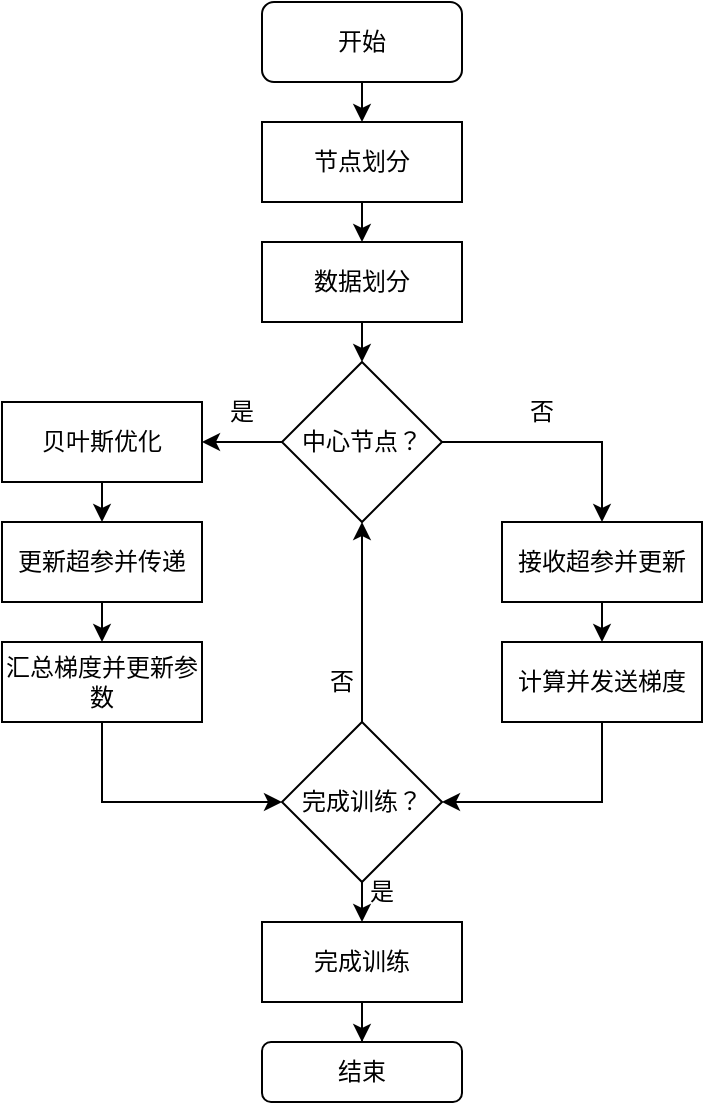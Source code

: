 <mxfile version="15.6.0" type="github">
  <diagram id="Hee7hXXPrNY1kXYa3pr2" name="Page-1">
    <mxGraphModel dx="1038" dy="544" grid="1" gridSize="10" guides="1" tooltips="1" connect="1" arrows="1" fold="1" page="1" pageScale="1" pageWidth="827" pageHeight="1169" math="0" shadow="0">
      <root>
        <mxCell id="0" />
        <mxCell id="1" parent="0" />
        <mxCell id="HEA8HlkfF6FuIHNrmnbo-9" style="edgeStyle=orthogonalEdgeStyle;rounded=0;orthogonalLoop=1;jettySize=auto;html=1;exitX=0.5;exitY=1;exitDx=0;exitDy=0;entryX=0.5;entryY=0;entryDx=0;entryDy=0;" edge="1" parent="1" source="HEA8HlkfF6FuIHNrmnbo-1" target="HEA8HlkfF6FuIHNrmnbo-3">
          <mxGeometry relative="1" as="geometry" />
        </mxCell>
        <mxCell id="HEA8HlkfF6FuIHNrmnbo-1" value="开始" style="rounded=1;whiteSpace=wrap;html=1;" vertex="1" parent="1">
          <mxGeometry x="280" y="50" width="100" height="40" as="geometry" />
        </mxCell>
        <mxCell id="HEA8HlkfF6FuIHNrmnbo-10" style="edgeStyle=orthogonalEdgeStyle;rounded=0;orthogonalLoop=1;jettySize=auto;html=1;exitX=0.5;exitY=1;exitDx=0;exitDy=0;entryX=0.5;entryY=0;entryDx=0;entryDy=0;" edge="1" parent="1" source="HEA8HlkfF6FuIHNrmnbo-3" target="HEA8HlkfF6FuIHNrmnbo-8">
          <mxGeometry relative="1" as="geometry" />
        </mxCell>
        <mxCell id="HEA8HlkfF6FuIHNrmnbo-3" value="节点划分" style="rounded=0;whiteSpace=wrap;html=1;" vertex="1" parent="1">
          <mxGeometry x="280" y="110" width="100" height="40" as="geometry" />
        </mxCell>
        <mxCell id="HEA8HlkfF6FuIHNrmnbo-20" style="edgeStyle=orthogonalEdgeStyle;rounded=0;orthogonalLoop=1;jettySize=auto;html=1;exitX=0;exitY=0.5;exitDx=0;exitDy=0;entryX=1;entryY=0.5;entryDx=0;entryDy=0;" edge="1" parent="1" source="HEA8HlkfF6FuIHNrmnbo-5" target="HEA8HlkfF6FuIHNrmnbo-13">
          <mxGeometry relative="1" as="geometry" />
        </mxCell>
        <mxCell id="HEA8HlkfF6FuIHNrmnbo-27" style="edgeStyle=orthogonalEdgeStyle;rounded=0;orthogonalLoop=1;jettySize=auto;html=1;exitX=1;exitY=0.5;exitDx=0;exitDy=0;entryX=0.5;entryY=0;entryDx=0;entryDy=0;" edge="1" parent="1" source="HEA8HlkfF6FuIHNrmnbo-5" target="HEA8HlkfF6FuIHNrmnbo-17">
          <mxGeometry relative="1" as="geometry" />
        </mxCell>
        <mxCell id="HEA8HlkfF6FuIHNrmnbo-5" value="中心节点？" style="rhombus;whiteSpace=wrap;html=1;" vertex="1" parent="1">
          <mxGeometry x="290" y="230" width="80" height="80" as="geometry" />
        </mxCell>
        <mxCell id="HEA8HlkfF6FuIHNrmnbo-6" value="结束" style="rounded=1;whiteSpace=wrap;html=1;" vertex="1" parent="1">
          <mxGeometry x="280" y="570" width="100" height="30" as="geometry" />
        </mxCell>
        <mxCell id="HEA8HlkfF6FuIHNrmnbo-11" style="edgeStyle=orthogonalEdgeStyle;rounded=0;orthogonalLoop=1;jettySize=auto;html=1;exitX=0.5;exitY=1;exitDx=0;exitDy=0;entryX=0.5;entryY=0;entryDx=0;entryDy=0;" edge="1" parent="1" source="HEA8HlkfF6FuIHNrmnbo-8" target="HEA8HlkfF6FuIHNrmnbo-5">
          <mxGeometry relative="1" as="geometry" />
        </mxCell>
        <mxCell id="HEA8HlkfF6FuIHNrmnbo-8" value="数据划分" style="rounded=0;whiteSpace=wrap;html=1;" vertex="1" parent="1">
          <mxGeometry x="280" y="170" width="100" height="40" as="geometry" />
        </mxCell>
        <mxCell id="HEA8HlkfF6FuIHNrmnbo-31" style="edgeStyle=orthogonalEdgeStyle;rounded=0;orthogonalLoop=1;jettySize=auto;html=1;exitX=0.5;exitY=1;exitDx=0;exitDy=0;" edge="1" parent="1" source="HEA8HlkfF6FuIHNrmnbo-12" target="HEA8HlkfF6FuIHNrmnbo-6">
          <mxGeometry relative="1" as="geometry" />
        </mxCell>
        <mxCell id="HEA8HlkfF6FuIHNrmnbo-12" value="完成训练" style="rounded=0;whiteSpace=wrap;html=1;" vertex="1" parent="1">
          <mxGeometry x="280" y="510" width="100" height="40" as="geometry" />
        </mxCell>
        <mxCell id="HEA8HlkfF6FuIHNrmnbo-21" style="edgeStyle=orthogonalEdgeStyle;rounded=0;orthogonalLoop=1;jettySize=auto;html=1;exitX=0.5;exitY=1;exitDx=0;exitDy=0;entryX=0.5;entryY=0;entryDx=0;entryDy=0;" edge="1" parent="1" source="HEA8HlkfF6FuIHNrmnbo-13" target="HEA8HlkfF6FuIHNrmnbo-14">
          <mxGeometry relative="1" as="geometry" />
        </mxCell>
        <mxCell id="HEA8HlkfF6FuIHNrmnbo-13" value="贝叶斯优化" style="rounded=0;whiteSpace=wrap;html=1;" vertex="1" parent="1">
          <mxGeometry x="150" y="250" width="100" height="40" as="geometry" />
        </mxCell>
        <mxCell id="HEA8HlkfF6FuIHNrmnbo-22" style="edgeStyle=orthogonalEdgeStyle;rounded=0;orthogonalLoop=1;jettySize=auto;html=1;exitX=0.5;exitY=1;exitDx=0;exitDy=0;entryX=0.5;entryY=0;entryDx=0;entryDy=0;" edge="1" parent="1" source="HEA8HlkfF6FuIHNrmnbo-14" target="HEA8HlkfF6FuIHNrmnbo-15">
          <mxGeometry relative="1" as="geometry" />
        </mxCell>
        <mxCell id="HEA8HlkfF6FuIHNrmnbo-14" value="更新超参并传递" style="rounded=0;whiteSpace=wrap;html=1;" vertex="1" parent="1">
          <mxGeometry x="150" y="310" width="100" height="40" as="geometry" />
        </mxCell>
        <mxCell id="HEA8HlkfF6FuIHNrmnbo-25" style="edgeStyle=orthogonalEdgeStyle;rounded=0;orthogonalLoop=1;jettySize=auto;html=1;exitX=0.5;exitY=1;exitDx=0;exitDy=0;entryX=0;entryY=0.5;entryDx=0;entryDy=0;" edge="1" parent="1" source="HEA8HlkfF6FuIHNrmnbo-15" target="HEA8HlkfF6FuIHNrmnbo-16">
          <mxGeometry relative="1" as="geometry" />
        </mxCell>
        <mxCell id="HEA8HlkfF6FuIHNrmnbo-15" value="汇总梯度并更新参数" style="rounded=0;whiteSpace=wrap;html=1;" vertex="1" parent="1">
          <mxGeometry x="150" y="370" width="100" height="40" as="geometry" />
        </mxCell>
        <mxCell id="HEA8HlkfF6FuIHNrmnbo-29" style="edgeStyle=orthogonalEdgeStyle;rounded=0;orthogonalLoop=1;jettySize=auto;html=1;exitX=0.5;exitY=1;exitDx=0;exitDy=0;entryX=0.5;entryY=0;entryDx=0;entryDy=0;" edge="1" parent="1" source="HEA8HlkfF6FuIHNrmnbo-16" target="HEA8HlkfF6FuIHNrmnbo-12">
          <mxGeometry relative="1" as="geometry" />
        </mxCell>
        <mxCell id="HEA8HlkfF6FuIHNrmnbo-30" style="edgeStyle=orthogonalEdgeStyle;rounded=0;orthogonalLoop=1;jettySize=auto;html=1;exitX=0.5;exitY=0;exitDx=0;exitDy=0;entryX=0.5;entryY=1;entryDx=0;entryDy=0;" edge="1" parent="1" source="HEA8HlkfF6FuIHNrmnbo-16" target="HEA8HlkfF6FuIHNrmnbo-5">
          <mxGeometry relative="1" as="geometry" />
        </mxCell>
        <mxCell id="HEA8HlkfF6FuIHNrmnbo-16" value="完成训练？" style="rhombus;whiteSpace=wrap;html=1;" vertex="1" parent="1">
          <mxGeometry x="290" y="410" width="80" height="80" as="geometry" />
        </mxCell>
        <mxCell id="HEA8HlkfF6FuIHNrmnbo-28" style="edgeStyle=orthogonalEdgeStyle;rounded=0;orthogonalLoop=1;jettySize=auto;html=1;exitX=0.5;exitY=1;exitDx=0;exitDy=0;entryX=0.5;entryY=0;entryDx=0;entryDy=0;" edge="1" parent="1" source="HEA8HlkfF6FuIHNrmnbo-17" target="HEA8HlkfF6FuIHNrmnbo-19">
          <mxGeometry relative="1" as="geometry" />
        </mxCell>
        <mxCell id="HEA8HlkfF6FuIHNrmnbo-17" value="接收超参并更新" style="rounded=0;whiteSpace=wrap;html=1;" vertex="1" parent="1">
          <mxGeometry x="400" y="310" width="100" height="40" as="geometry" />
        </mxCell>
        <mxCell id="HEA8HlkfF6FuIHNrmnbo-26" style="edgeStyle=orthogonalEdgeStyle;rounded=0;orthogonalLoop=1;jettySize=auto;html=1;exitX=0.5;exitY=1;exitDx=0;exitDy=0;entryX=1;entryY=0.5;entryDx=0;entryDy=0;" edge="1" parent="1" source="HEA8HlkfF6FuIHNrmnbo-19" target="HEA8HlkfF6FuIHNrmnbo-16">
          <mxGeometry relative="1" as="geometry" />
        </mxCell>
        <mxCell id="HEA8HlkfF6FuIHNrmnbo-19" value="计算并发送梯度" style="rounded=0;whiteSpace=wrap;html=1;" vertex="1" parent="1">
          <mxGeometry x="400" y="370" width="100" height="40" as="geometry" />
        </mxCell>
        <mxCell id="HEA8HlkfF6FuIHNrmnbo-32" value="是" style="text;html=1;strokeColor=none;fillColor=none;align=center;verticalAlign=middle;whiteSpace=wrap;rounded=0;" vertex="1" parent="1">
          <mxGeometry x="240" y="240" width="60" height="30" as="geometry" />
        </mxCell>
        <mxCell id="HEA8HlkfF6FuIHNrmnbo-34" value="否" style="text;html=1;strokeColor=none;fillColor=none;align=center;verticalAlign=middle;whiteSpace=wrap;rounded=0;" vertex="1" parent="1">
          <mxGeometry x="390" y="240" width="60" height="30" as="geometry" />
        </mxCell>
        <mxCell id="HEA8HlkfF6FuIHNrmnbo-35" value="是" style="text;html=1;strokeColor=none;fillColor=none;align=center;verticalAlign=middle;whiteSpace=wrap;rounded=0;" vertex="1" parent="1">
          <mxGeometry x="310" y="480" width="60" height="30" as="geometry" />
        </mxCell>
        <mxCell id="HEA8HlkfF6FuIHNrmnbo-36" value="否" style="text;html=1;strokeColor=none;fillColor=none;align=center;verticalAlign=middle;whiteSpace=wrap;rounded=0;" vertex="1" parent="1">
          <mxGeometry x="290" y="375" width="60" height="30" as="geometry" />
        </mxCell>
      </root>
    </mxGraphModel>
  </diagram>
</mxfile>
